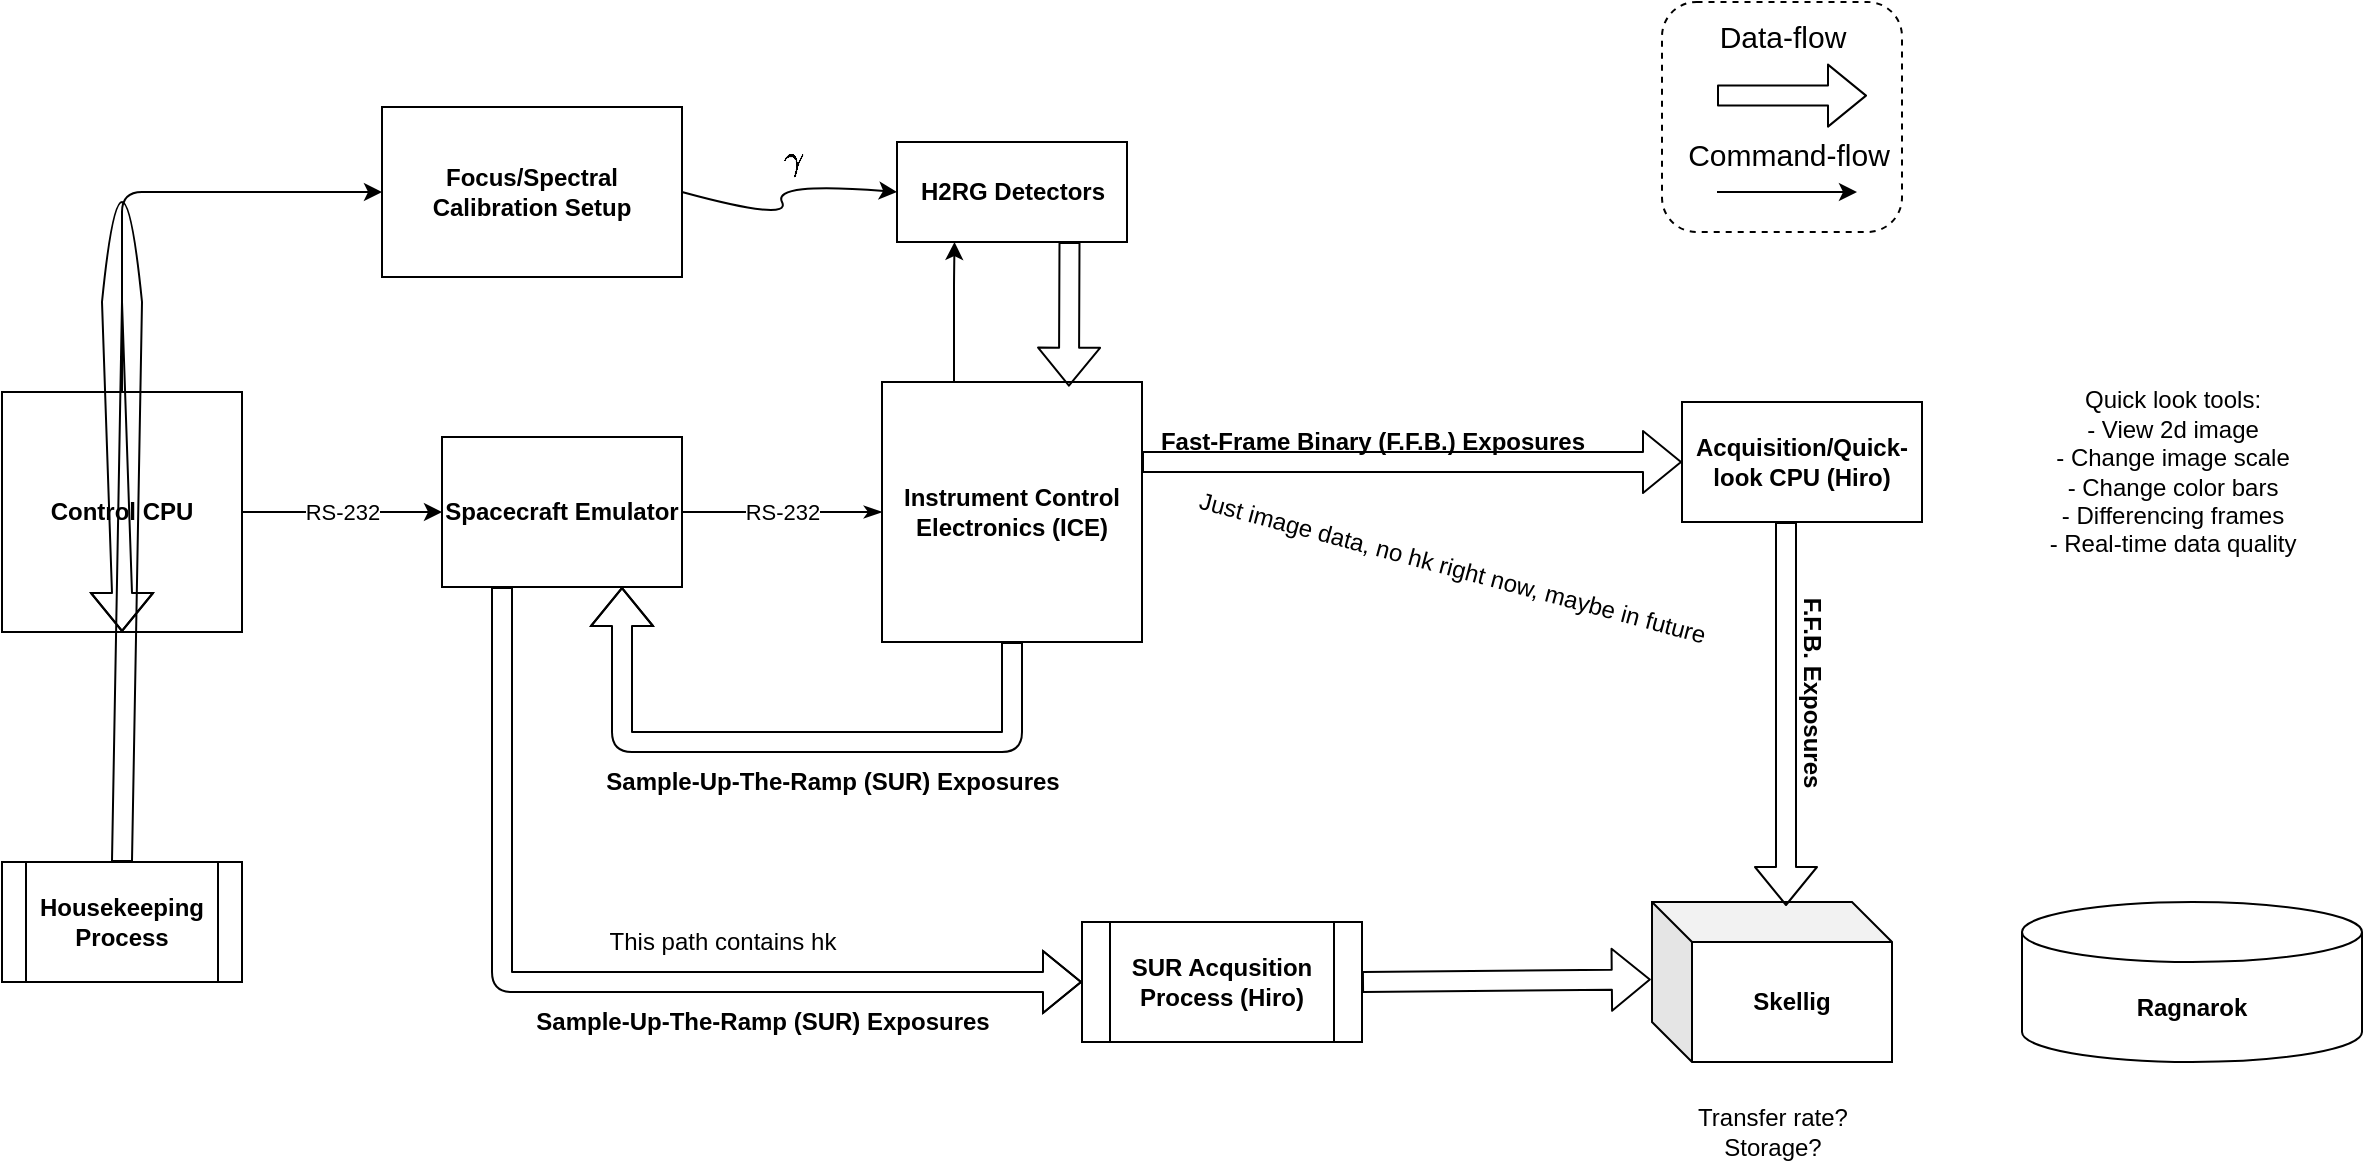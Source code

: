 <mxfile version="14.6.13" type="device"><diagram id="sgYhjpMz9AyLVxQJsmL8" name="Page-1"><mxGraphModel dx="1690" dy="1078" grid="1" gridSize="5" guides="1" tooltips="1" connect="1" arrows="1" fold="1" page="1" pageScale="1" pageWidth="1920" pageHeight="1200" math="1" shadow="0"><root><mxCell id="0"/><mxCell id="1" parent="0"/><mxCell id="PRdp_9Mw0-Lw0ed4krQP-1" value="Instrument Control Electronics (ICE)" style="rounded=0;whiteSpace=wrap;html=1;fontStyle=1" vertex="1" parent="1"><mxGeometry x="720" y="300" width="130" height="130" as="geometry"/></mxCell><mxCell id="PRdp_9Mw0-Lw0ed4krQP-2" value="H2RG Detectors" style="rounded=0;whiteSpace=wrap;html=1;fontStyle=1" vertex="1" parent="1"><mxGeometry x="727.5" y="180" width="115" height="50" as="geometry"/></mxCell><mxCell id="PRdp_9Mw0-Lw0ed4krQP-4" value="" style="endArrow=classic;html=1;entryX=0.25;entryY=1;entryDx=0;entryDy=0;" edge="1" parent="1" target="PRdp_9Mw0-Lw0ed4krQP-2"><mxGeometry width="50" height="50" relative="1" as="geometry"><mxPoint x="756" y="300" as="sourcePoint"/><mxPoint x="830" y="270" as="targetPoint"/><Array as="points"><mxPoint x="756" y="260"/><mxPoint x="756" y="250"/></Array></mxGeometry></mxCell><mxCell id="PRdp_9Mw0-Lw0ed4krQP-11" value="RS-232" style="edgeStyle=orthogonalEdgeStyle;rounded=0;orthogonalLoop=1;jettySize=auto;html=1;entryX=0;entryY=0.5;entryDx=0;entryDy=0;startArrow=none;startFill=0;endArrow=classicThin;endFill=1;" edge="1" parent="1" source="PRdp_9Mw0-Lw0ed4krQP-6" target="PRdp_9Mw0-Lw0ed4krQP-1"><mxGeometry relative="1" as="geometry"/></mxCell><mxCell id="PRdp_9Mw0-Lw0ed4krQP-6" value="Spacecraft Emulator" style="rounded=0;whiteSpace=wrap;html=1;fontStyle=1" vertex="1" parent="1"><mxGeometry x="500" y="327.5" width="120" height="75" as="geometry"/></mxCell><mxCell id="PRdp_9Mw0-Lw0ed4krQP-7" value="" style="shape=flexArrow;endArrow=classic;html=1;entryX=0;entryY=0.5;entryDx=0;entryDy=0;" edge="1" parent="1" target="PRdp_9Mw0-Lw0ed4krQP-46"><mxGeometry width="50" height="50" relative="1" as="geometry"><mxPoint x="850" y="340" as="sourcePoint"/><mxPoint x="1090" y="340" as="targetPoint"/></mxGeometry></mxCell><mxCell id="PRdp_9Mw0-Lw0ed4krQP-8" value="Fast-Frame Binary (F.F.B.) Exposures" style="text;html=1;align=center;verticalAlign=middle;resizable=0;points=[];autosize=1;strokeColor=none;fontStyle=1" vertex="1" parent="1"><mxGeometry x="850" y="320" width="230" height="20" as="geometry"/></mxCell><mxCell id="PRdp_9Mw0-Lw0ed4krQP-9" value="" style="shape=flexArrow;endArrow=classic;html=1;exitX=0.5;exitY=1;exitDx=0;exitDy=0;entryX=0.75;entryY=1;entryDx=0;entryDy=0;" edge="1" parent="1" source="PRdp_9Mw0-Lw0ed4krQP-1" target="PRdp_9Mw0-Lw0ed4krQP-6"><mxGeometry width="50" height="50" relative="1" as="geometry"><mxPoint x="790" y="450" as="sourcePoint"/><mxPoint x="790" y="560" as="targetPoint"/><Array as="points"><mxPoint x="785" y="480"/><mxPoint x="590" y="480"/></Array></mxGeometry></mxCell><mxCell id="PRdp_9Mw0-Lw0ed4krQP-12" value="Control CPU" style="whiteSpace=wrap;html=1;aspect=fixed;fontStyle=1" vertex="1" parent="1"><mxGeometry x="280" y="305" width="120" height="120" as="geometry"/></mxCell><mxCell id="PRdp_9Mw0-Lw0ed4krQP-13" value="RS-232" style="endArrow=classic;html=1;exitX=1;exitY=0.5;exitDx=0;exitDy=0;entryX=0;entryY=0.5;entryDx=0;entryDy=0;" edge="1" parent="1" source="PRdp_9Mw0-Lw0ed4krQP-12" target="PRdp_9Mw0-Lw0ed4krQP-6"><mxGeometry width="50" height="50" relative="1" as="geometry"><mxPoint x="390" y="370" as="sourcePoint"/><mxPoint x="440" y="320" as="targetPoint"/></mxGeometry></mxCell><mxCell id="PRdp_9Mw0-Lw0ed4krQP-14" value="Skellig" style="shape=cube;whiteSpace=wrap;html=1;boundedLbl=1;backgroundOutline=1;darkOpacity=0.05;darkOpacity2=0.1;fontStyle=1" vertex="1" parent="1"><mxGeometry x="1105" y="560" width="120" height="80" as="geometry"/></mxCell><mxCell id="PRdp_9Mw0-Lw0ed4krQP-17" value="SUR Acqusition Process (Hiro)" style="shape=process;whiteSpace=wrap;html=1;backgroundOutline=1;fontStyle=1" vertex="1" parent="1"><mxGeometry x="820" y="570" width="140" height="60" as="geometry"/></mxCell><mxCell id="PRdp_9Mw0-Lw0ed4krQP-18" value="" style="shape=flexArrow;endArrow=classic;html=1;exitX=0.25;exitY=1;exitDx=0;exitDy=0;entryX=0;entryY=0.5;entryDx=0;entryDy=0;" edge="1" parent="1" source="PRdp_9Mw0-Lw0ed4krQP-6" target="PRdp_9Mw0-Lw0ed4krQP-17"><mxGeometry width="50" height="50" relative="1" as="geometry"><mxPoint x="460" y="570" as="sourcePoint"/><mxPoint x="510" y="520" as="targetPoint"/><Array as="points"><mxPoint x="530" y="600"/></Array></mxGeometry></mxCell><mxCell id="PRdp_9Mw0-Lw0ed4krQP-24" value="" style="shape=flexArrow;endArrow=classic;html=1;exitX=1;exitY=0.5;exitDx=0;exitDy=0;entryX=-0.005;entryY=0.484;entryDx=0;entryDy=0;entryPerimeter=0;" edge="1" parent="1" source="PRdp_9Mw0-Lw0ed4krQP-17" target="PRdp_9Mw0-Lw0ed4krQP-14"><mxGeometry width="50" height="50" relative="1" as="geometry"><mxPoint x="990" y="620" as="sourcePoint"/><mxPoint x="1040" y="570" as="targetPoint"/></mxGeometry></mxCell><mxCell id="PRdp_9Mw0-Lw0ed4krQP-25" value="" style="shape=flexArrow;endArrow=classic;html=1;" edge="1" parent="1"><mxGeometry width="50" height="50" relative="1" as="geometry"><mxPoint x="1172" y="370" as="sourcePoint"/><mxPoint x="1172" y="562" as="targetPoint"/></mxGeometry></mxCell><mxCell id="PRdp_9Mw0-Lw0ed4krQP-28" value="F.F.B. Exposures" style="text;html=1;align=center;verticalAlign=middle;resizable=0;points=[];autosize=1;strokeColor=none;fontStyle=1;rotation=90;" vertex="1" parent="1"><mxGeometry x="1130" y="445" width="110" height="20" as="geometry"/></mxCell><mxCell id="PRdp_9Mw0-Lw0ed4krQP-29" value="Housekeeping Process" style="shape=process;whiteSpace=wrap;html=1;backgroundOutline=1;fontStyle=1" vertex="1" parent="1"><mxGeometry x="280" y="540" width="120" height="60" as="geometry"/></mxCell><mxCell id="PRdp_9Mw0-Lw0ed4krQP-30" value="" style="shape=flexArrow;endArrow=classic;html=1;exitX=0.5;exitY=0;exitDx=0;exitDy=0;entryX=0.5;entryY=1;entryDx=0;entryDy=0;" edge="1" parent="1" source="PRdp_9Mw0-Lw0ed4krQP-29" target="PRdp_9Mw0-Lw0ed4krQP-12"><mxGeometry width="50" height="50" relative="1" as="geometry"><mxPoint x="500" y="210" as="sourcePoint"/><mxPoint x="340" y="420" as="targetPoint"/><Array as="points"><mxPoint x="340" y="210"/></Array></mxGeometry></mxCell><mxCell id="PRdp_9Mw0-Lw0ed4krQP-31" value="" style="shape=flexArrow;endArrow=classic;html=1;exitX=0.75;exitY=1;exitDx=0;exitDy=0;entryX=0.719;entryY=0.018;entryDx=0;entryDy=0;entryPerimeter=0;" edge="1" parent="1" source="PRdp_9Mw0-Lw0ed4krQP-2" target="PRdp_9Mw0-Lw0ed4krQP-1"><mxGeometry width="50" height="50" relative="1" as="geometry"><mxPoint x="640" y="340" as="sourcePoint"/><mxPoint x="690" y="290" as="targetPoint"/></mxGeometry></mxCell><mxCell id="PRdp_9Mw0-Lw0ed4krQP-35" value="Ragnarok" style="shape=cylinder3;whiteSpace=wrap;html=1;boundedLbl=1;backgroundOutline=1;size=15;fontStyle=1" vertex="1" parent="1"><mxGeometry x="1290" y="560" width="170" height="80" as="geometry"/></mxCell><mxCell id="PRdp_9Mw0-Lw0ed4krQP-36" value="Sample-Up-The-Ramp (SUR) Exposures" style="text;html=1;align=center;verticalAlign=middle;resizable=0;points=[];autosize=1;strokeColor=none;fontStyle=1" vertex="1" parent="1"><mxGeometry x="540" y="610" width="240" height="20" as="geometry"/></mxCell><mxCell id="PRdp_9Mw0-Lw0ed4krQP-37" value="Sample-Up-The-Ramp (SUR) Exposures" style="text;html=1;align=center;verticalAlign=middle;resizable=0;points=[];autosize=1;strokeColor=none;fontStyle=1" vertex="1" parent="1"><mxGeometry x="575" y="490" width="240" height="20" as="geometry"/></mxCell><mxCell id="PRdp_9Mw0-Lw0ed4krQP-38" value="Quick look tools:&lt;br&gt;- View 2d image&lt;br&gt;- Change image scale&lt;br&gt;- Change color bars&lt;br&gt;- Differencing frames&lt;br&gt;- Real-time data quality" style="text;html=1;align=center;verticalAlign=middle;resizable=0;points=[];autosize=1;strokeColor=none;" vertex="1" parent="1"><mxGeometry x="1295" y="300" width="140" height="90" as="geometry"/></mxCell><mxCell id="PRdp_9Mw0-Lw0ed4krQP-39" value="Just image data, no hk right now, maybe in future" style="text;html=1;align=center;verticalAlign=middle;resizable=0;points=[];autosize=1;strokeColor=none;rotation=15;" vertex="1" parent="1"><mxGeometry x="865" y="382.5" width="280" height="20" as="geometry"/></mxCell><mxCell id="PRdp_9Mw0-Lw0ed4krQP-40" value="This path contains hk" style="text;html=1;align=center;verticalAlign=middle;resizable=0;points=[];autosize=1;strokeColor=none;" vertex="1" parent="1"><mxGeometry x="575" y="570" width="130" height="20" as="geometry"/></mxCell><mxCell id="PRdp_9Mw0-Lw0ed4krQP-44" value="Transfer rate?&lt;br&gt;Storage?" style="text;html=1;align=center;verticalAlign=middle;resizable=0;points=[];autosize=1;strokeColor=none;" vertex="1" parent="1"><mxGeometry x="1120" y="660" width="90" height="30" as="geometry"/></mxCell><mxCell id="PRdp_9Mw0-Lw0ed4krQP-46" value="Acquisition/Quick-look CPU (Hiro)" style="rounded=0;whiteSpace=wrap;html=1;fontStyle=1" vertex="1" parent="1"><mxGeometry x="1120" y="310" width="120" height="60" as="geometry"/></mxCell><mxCell id="PRdp_9Mw0-Lw0ed4krQP-48" value="Focus/Spectral Calibration Setup" style="rounded=0;whiteSpace=wrap;html=1;fontStyle=1" vertex="1" parent="1"><mxGeometry x="470" y="162.5" width="150" height="85" as="geometry"/></mxCell><mxCell id="PRdp_9Mw0-Lw0ed4krQP-49" value="" style="endArrow=classic;html=1;exitX=0.5;exitY=0;exitDx=0;exitDy=0;entryX=0;entryY=0.5;entryDx=0;entryDy=0;" edge="1" parent="1" source="PRdp_9Mw0-Lw0ed4krQP-12" target="PRdp_9Mw0-Lw0ed4krQP-48"><mxGeometry width="50" height="50" relative="1" as="geometry"><mxPoint x="340" y="298" as="sourcePoint"/><mxPoint x="390" y="247.5" as="targetPoint"/><Array as="points"><mxPoint x="340" y="205"/></Array></mxGeometry></mxCell><mxCell id="PRdp_9Mw0-Lw0ed4krQP-51" value="" style="curved=1;endArrow=classic;html=1;exitX=1;exitY=0.5;exitDx=0;exitDy=0;entryX=0;entryY=0.5;entryDx=0;entryDy=0;" edge="1" parent="1" source="PRdp_9Mw0-Lw0ed4krQP-48" target="PRdp_9Mw0-Lw0ed4krQP-2"><mxGeometry width="50" height="50" relative="1" as="geometry"><mxPoint x="650" y="220" as="sourcePoint"/><mxPoint x="700" y="170" as="targetPoint"/><Array as="points"><mxPoint x="675" y="220"/><mxPoint x="665" y="200"/></Array></mxGeometry></mxCell><mxCell id="PRdp_9Mw0-Lw0ed4krQP-53" value="$$\gamma$$" style="text;html=1;align=center;verticalAlign=middle;resizable=0;points=[];autosize=1;strokeColor=none;fontStyle=1;fontSize=15;" vertex="1" parent="1"><mxGeometry x="622.5" y="175" width="105" height="25" as="geometry"/></mxCell><mxCell id="PRdp_9Mw0-Lw0ed4krQP-54" value="" style="shape=flexArrow;endArrow=classic;html=1;fontSize=15;" edge="1" parent="1"><mxGeometry width="50" height="50" relative="1" as="geometry"><mxPoint x="1137.5" y="156.81" as="sourcePoint"/><mxPoint x="1212.5" y="156.81" as="targetPoint"/></mxGeometry></mxCell><mxCell id="PRdp_9Mw0-Lw0ed4krQP-55" value="Data-flow" style="text;html=1;align=center;verticalAlign=middle;resizable=0;points=[];autosize=1;strokeColor=none;fontSize=15;" vertex="1" parent="1"><mxGeometry x="1132.5" y="114.81" width="75" height="25" as="geometry"/></mxCell><mxCell id="PRdp_9Mw0-Lw0ed4krQP-56" value="Command-flow" style="text;html=1;align=center;verticalAlign=middle;resizable=0;points=[];autosize=1;strokeColor=none;fontSize=15;" vertex="1" parent="1"><mxGeometry x="1115" y="173" width="115" height="25" as="geometry"/></mxCell><mxCell id="PRdp_9Mw0-Lw0ed4krQP-57" value="" style="endArrow=classic;html=1;fontSize=15;" edge="1" parent="1"><mxGeometry width="50" height="50" relative="1" as="geometry"><mxPoint x="1137.5" y="205" as="sourcePoint"/><mxPoint x="1207.5" y="205" as="targetPoint"/></mxGeometry></mxCell><mxCell id="PRdp_9Mw0-Lw0ed4krQP-58" value="" style="rounded=1;whiteSpace=wrap;html=1;fontSize=15;dashed=1;fillColor=none;" vertex="1" parent="1"><mxGeometry x="1110" y="110" width="120" height="115" as="geometry"/></mxCell></root></mxGraphModel></diagram></mxfile>